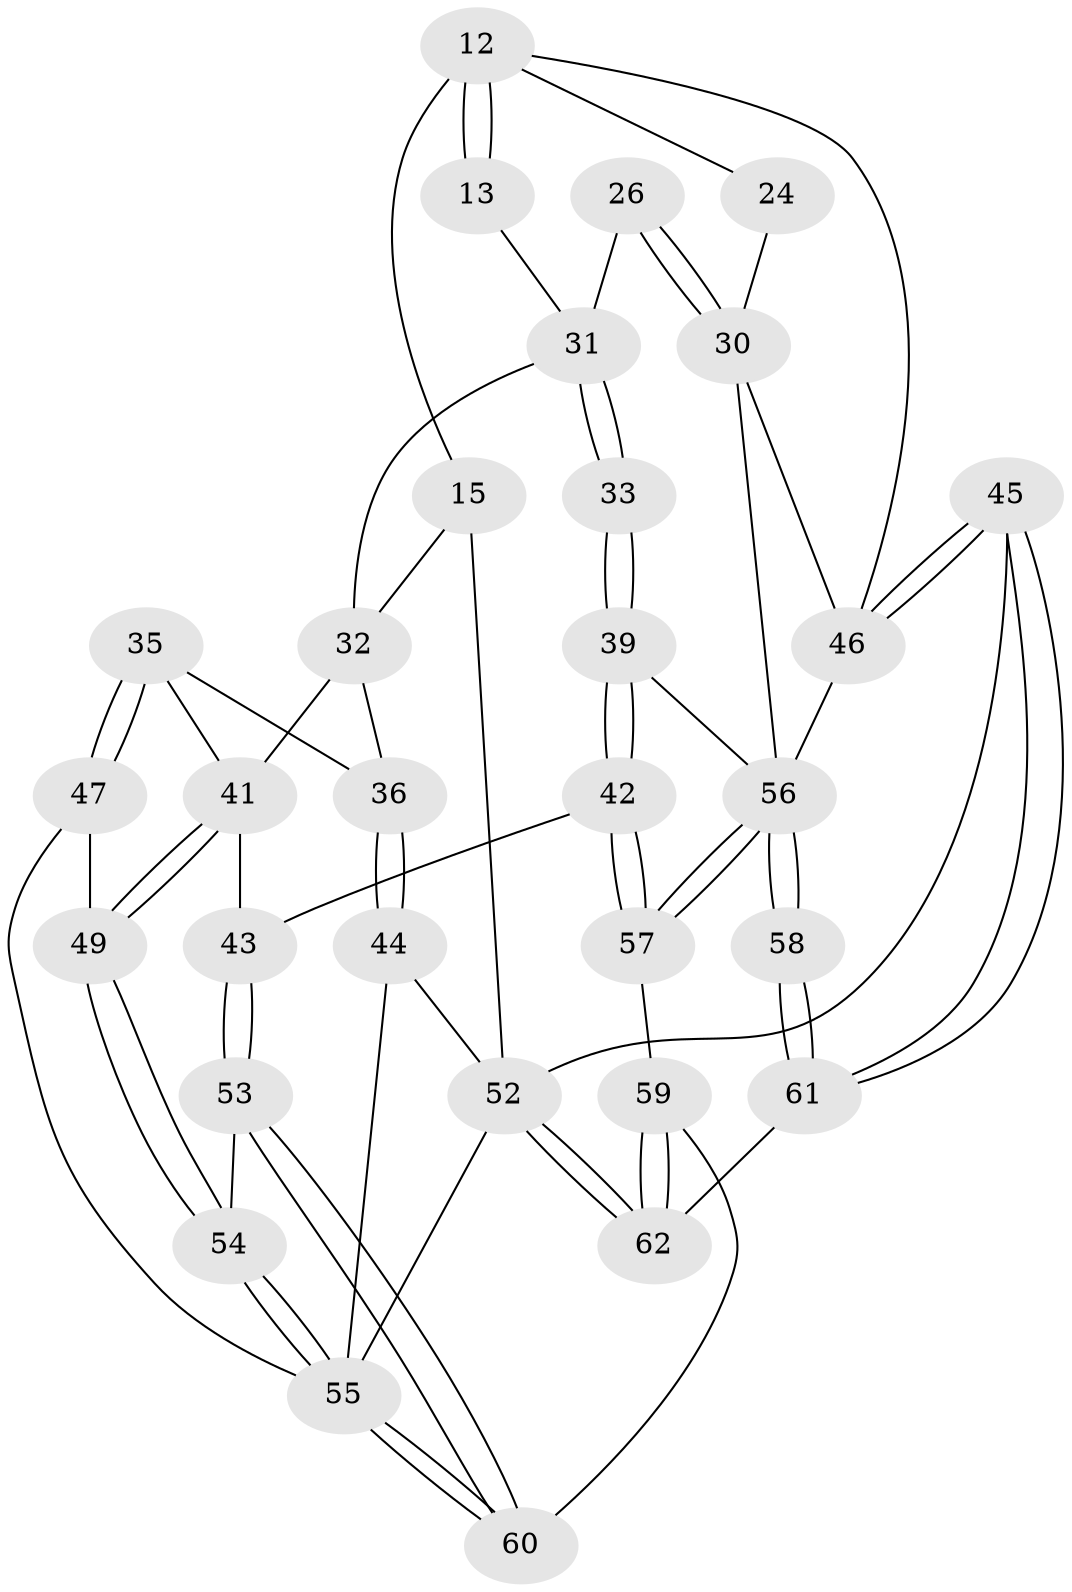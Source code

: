 // original degree distribution, {3: 0.03225806451612903, 4: 0.24193548387096775, 6: 0.20967741935483872, 5: 0.5161290322580645}
// Generated by graph-tools (version 1.1) at 2025/04/03/04/25 22:04:52]
// undirected, 31 vertices, 71 edges
graph export_dot {
graph [start="1"]
  node [color=gray90,style=filled];
  12 [pos="+0.6371588092577589+0.1706837138309628",super="+3+7"];
  13 [pos="+0.5423038446927971+0.21708482428606327"];
  15 [pos="+0.14966437439049213+0.09248563170406437",super="+14"];
  24 [pos="+0.7343429912706175+0.19044211401634992"];
  26 [pos="+0.590632996230062+0.366236868912756"];
  30 [pos="+0.6811511301862699+0.48538978412417",super="+29+25"];
  31 [pos="+0.30405920968304184+0.39731732747345094",super="+27"];
  32 [pos="+0.2737370001530099+0.3974593607482649",super="+21"];
  33 [pos="+0.435370250096746+0.49480265156060244"];
  35 [pos="+0.06418235680922123+0.5168226521277672"];
  36 [pos="+0.03582249488362291+0.496852920230757",super="+17"];
  39 [pos="+0.44792053489945033+0.5812102854154005"];
  41 [pos="+0.1828671884969712+0.5915323725066703",super="+34+40"];
  42 [pos="+0.4164918255987408+0.6216874169431146"];
  43 [pos="+0.2887319671912728+0.609011233362122"];
  44 [pos="+0+0.4317438062107814",super="+18"];
  45 [pos="+1+1",super="+5"];
  46 [pos="+1+0.5289038218319253",super="+28"];
  47 [pos="+0.05851949614140097+0.6011984503832253"];
  49 [pos="+0.12310473406230277+0.6202815877146463"];
  52 [pos="+0+1",super="+10+11"];
  53 [pos="+0.24269639154155573+0.7707943703626388"];
  54 [pos="+0.14133225506421404+0.7041310797515908"];
  55 [pos="+0+0.9169838753337141",super="+51+48"];
  56 [pos="+0.6419612993610716+0.8456506983693021",super="+38+37+50"];
  57 [pos="+0.4540567015041004+0.7957876804907535"];
  58 [pos="+0.6976152758904163+0.9082325231962551"];
  59 [pos="+0.3083510453007285+0.8812662184968268"];
  60 [pos="+0.2732582944919039+0.8629541047041313"];
  61 [pos="+0.8012797805591525+1"];
  62 [pos="+0.3483711342794573+1"];
  12 -- 13 [weight=2];
  12 -- 13;
  12 -- 24 [weight=2];
  12 -- 15;
  12 -- 46;
  13 -- 31;
  15 -- 52 [weight=2];
  15 -- 32 [weight=2];
  24 -- 30;
  26 -- 30 [weight=2];
  26 -- 30;
  26 -- 31;
  30 -- 56;
  30 -- 46;
  31 -- 32 [weight=2];
  31 -- 33 [weight=2];
  31 -- 33;
  32 -- 36;
  32 -- 41 [weight=2];
  33 -- 39;
  33 -- 39;
  35 -- 36;
  35 -- 47;
  35 -- 47;
  35 -- 41;
  36 -- 44 [weight=2];
  36 -- 44;
  39 -- 42;
  39 -- 42;
  39 -- 56;
  41 -- 49;
  41 -- 49;
  41 -- 43;
  42 -- 43;
  42 -- 57;
  42 -- 57;
  43 -- 53;
  43 -- 53;
  44 -- 52;
  44 -- 55;
  45 -- 46 [weight=2];
  45 -- 46;
  45 -- 61;
  45 -- 61;
  45 -- 52 [weight=3];
  46 -- 56;
  47 -- 49;
  47 -- 55;
  49 -- 54;
  49 -- 54;
  52 -- 62;
  52 -- 62;
  52 -- 55;
  53 -- 54;
  53 -- 60;
  53 -- 60;
  54 -- 55;
  54 -- 55;
  55 -- 60;
  55 -- 60;
  56 -- 57;
  56 -- 57;
  56 -- 58 [weight=2];
  56 -- 58;
  57 -- 59;
  58 -- 61;
  58 -- 61;
  59 -- 60;
  59 -- 62;
  59 -- 62;
  61 -- 62;
}

